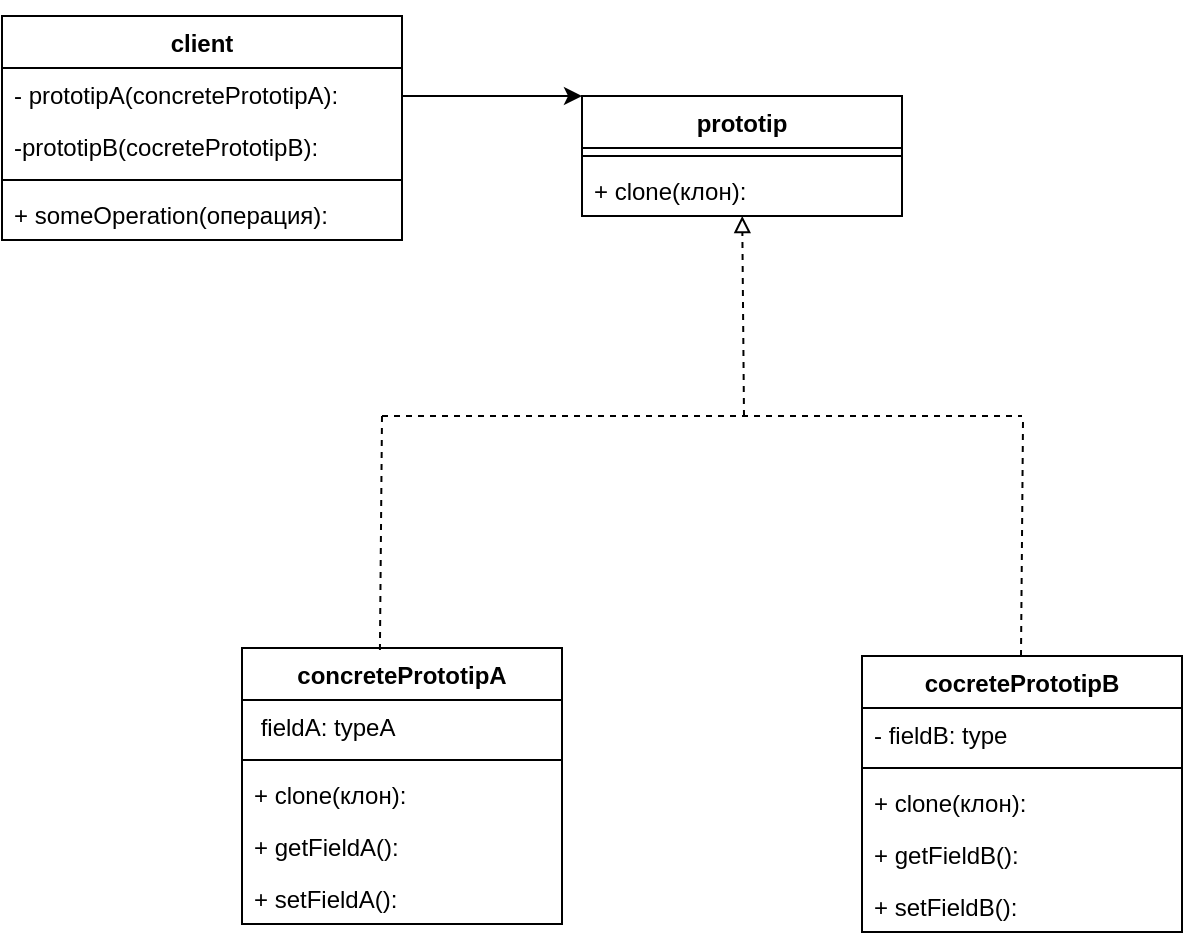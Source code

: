 <mxfile version="26.2.9">
  <diagram name="Страница — 1" id="0r7f8GaHTG85bw_CygiR">
    <mxGraphModel dx="1420" dy="794" grid="1" gridSize="10" guides="1" tooltips="1" connect="1" arrows="1" fold="1" page="1" pageScale="1" pageWidth="827" pageHeight="1169" math="0" shadow="0">
      <root>
        <mxCell id="0" />
        <mxCell id="1" parent="0" />
        <mxCell id="lSfo4M3xzaESeiaQ9F7--1" value="prototip" style="swimlane;fontStyle=1;align=center;verticalAlign=top;childLayout=stackLayout;horizontal=1;startSize=26;horizontalStack=0;resizeParent=1;resizeParentMax=0;resizeLast=0;collapsible=1;marginBottom=0;whiteSpace=wrap;html=1;" vertex="1" parent="1">
          <mxGeometry x="360" y="240" width="160" height="60" as="geometry" />
        </mxCell>
        <mxCell id="lSfo4M3xzaESeiaQ9F7--3" value="" style="line;strokeWidth=1;fillColor=none;align=left;verticalAlign=middle;spacingTop=-1;spacingLeft=3;spacingRight=3;rotatable=0;labelPosition=right;points=[];portConstraint=eastwest;strokeColor=inherit;" vertex="1" parent="lSfo4M3xzaESeiaQ9F7--1">
          <mxGeometry y="26" width="160" height="8" as="geometry" />
        </mxCell>
        <mxCell id="lSfo4M3xzaESeiaQ9F7--4" value="+ clone(клон):" style="text;strokeColor=none;fillColor=none;align=left;verticalAlign=top;spacingLeft=4;spacingRight=4;overflow=hidden;rotatable=0;points=[[0,0.5],[1,0.5]];portConstraint=eastwest;whiteSpace=wrap;html=1;" vertex="1" parent="lSfo4M3xzaESeiaQ9F7--1">
          <mxGeometry y="34" width="160" height="26" as="geometry" />
        </mxCell>
        <mxCell id="lSfo4M3xzaESeiaQ9F7--5" value="&lt;span style=&quot;text-align: left;&quot;&gt;concretePrototipA&lt;/span&gt;" style="swimlane;fontStyle=1;align=center;verticalAlign=top;childLayout=stackLayout;horizontal=1;startSize=26;horizontalStack=0;resizeParent=1;resizeParentMax=0;resizeLast=0;collapsible=1;marginBottom=0;whiteSpace=wrap;html=1;" vertex="1" parent="1">
          <mxGeometry x="190" y="516" width="160" height="138" as="geometry" />
        </mxCell>
        <mxCell id="lSfo4M3xzaESeiaQ9F7--6" value="&amp;nbsp;fieldA: typeA" style="text;strokeColor=none;fillColor=none;align=left;verticalAlign=top;spacingLeft=4;spacingRight=4;overflow=hidden;rotatable=0;points=[[0,0.5],[1,0.5]];portConstraint=eastwest;whiteSpace=wrap;html=1;" vertex="1" parent="lSfo4M3xzaESeiaQ9F7--5">
          <mxGeometry y="26" width="160" height="26" as="geometry" />
        </mxCell>
        <mxCell id="lSfo4M3xzaESeiaQ9F7--7" value="" style="line;strokeWidth=1;fillColor=none;align=left;verticalAlign=middle;spacingTop=-1;spacingLeft=3;spacingRight=3;rotatable=0;labelPosition=right;points=[];portConstraint=eastwest;strokeColor=inherit;" vertex="1" parent="lSfo4M3xzaESeiaQ9F7--5">
          <mxGeometry y="52" width="160" height="8" as="geometry" />
        </mxCell>
        <mxCell id="lSfo4M3xzaESeiaQ9F7--8" value="+ clone(клон):" style="text;strokeColor=none;fillColor=none;align=left;verticalAlign=top;spacingLeft=4;spacingRight=4;overflow=hidden;rotatable=0;points=[[0,0.5],[1,0.5]];portConstraint=eastwest;whiteSpace=wrap;html=1;" vertex="1" parent="lSfo4M3xzaESeiaQ9F7--5">
          <mxGeometry y="60" width="160" height="26" as="geometry" />
        </mxCell>
        <mxCell id="lSfo4M3xzaESeiaQ9F7--20" value="+ getFieldA():" style="text;strokeColor=none;fillColor=none;align=left;verticalAlign=top;spacingLeft=4;spacingRight=4;overflow=hidden;rotatable=0;points=[[0,0.5],[1,0.5]];portConstraint=eastwest;whiteSpace=wrap;html=1;" vertex="1" parent="lSfo4M3xzaESeiaQ9F7--5">
          <mxGeometry y="86" width="160" height="26" as="geometry" />
        </mxCell>
        <mxCell id="lSfo4M3xzaESeiaQ9F7--19" value="+ setFieldA():" style="text;strokeColor=none;fillColor=none;align=left;verticalAlign=top;spacingLeft=4;spacingRight=4;overflow=hidden;rotatable=0;points=[[0,0.5],[1,0.5]];portConstraint=eastwest;whiteSpace=wrap;html=1;" vertex="1" parent="lSfo4M3xzaESeiaQ9F7--5">
          <mxGeometry y="112" width="160" height="26" as="geometry" />
        </mxCell>
        <mxCell id="lSfo4M3xzaESeiaQ9F7--9" value="&lt;span style=&quot;text-align: left;&quot;&gt;cocretePrototipB&lt;/span&gt;" style="swimlane;fontStyle=1;align=center;verticalAlign=top;childLayout=stackLayout;horizontal=1;startSize=26;horizontalStack=0;resizeParent=1;resizeParentMax=0;resizeLast=0;collapsible=1;marginBottom=0;whiteSpace=wrap;html=1;" vertex="1" parent="1">
          <mxGeometry x="500" y="520" width="160" height="138" as="geometry" />
        </mxCell>
        <mxCell id="lSfo4M3xzaESeiaQ9F7--10" value="- fieldB: type" style="text;strokeColor=none;fillColor=none;align=left;verticalAlign=top;spacingLeft=4;spacingRight=4;overflow=hidden;rotatable=0;points=[[0,0.5],[1,0.5]];portConstraint=eastwest;whiteSpace=wrap;html=1;" vertex="1" parent="lSfo4M3xzaESeiaQ9F7--9">
          <mxGeometry y="26" width="160" height="26" as="geometry" />
        </mxCell>
        <mxCell id="lSfo4M3xzaESeiaQ9F7--11" value="" style="line;strokeWidth=1;fillColor=none;align=left;verticalAlign=middle;spacingTop=-1;spacingLeft=3;spacingRight=3;rotatable=0;labelPosition=right;points=[];portConstraint=eastwest;strokeColor=inherit;" vertex="1" parent="lSfo4M3xzaESeiaQ9F7--9">
          <mxGeometry y="52" width="160" height="8" as="geometry" />
        </mxCell>
        <mxCell id="lSfo4M3xzaESeiaQ9F7--12" value="+ clone(клон):" style="text;strokeColor=none;fillColor=none;align=left;verticalAlign=top;spacingLeft=4;spacingRight=4;overflow=hidden;rotatable=0;points=[[0,0.5],[1,0.5]];portConstraint=eastwest;whiteSpace=wrap;html=1;" vertex="1" parent="lSfo4M3xzaESeiaQ9F7--9">
          <mxGeometry y="60" width="160" height="26" as="geometry" />
        </mxCell>
        <mxCell id="lSfo4M3xzaESeiaQ9F7--22" value="+ getFieldB():" style="text;strokeColor=none;fillColor=none;align=left;verticalAlign=top;spacingLeft=4;spacingRight=4;overflow=hidden;rotatable=0;points=[[0,0.5],[1,0.5]];portConstraint=eastwest;whiteSpace=wrap;html=1;" vertex="1" parent="lSfo4M3xzaESeiaQ9F7--9">
          <mxGeometry y="86" width="160" height="26" as="geometry" />
        </mxCell>
        <mxCell id="lSfo4M3xzaESeiaQ9F7--21" value="+ setFieldB():" style="text;strokeColor=none;fillColor=none;align=left;verticalAlign=top;spacingLeft=4;spacingRight=4;overflow=hidden;rotatable=0;points=[[0,0.5],[1,0.5]];portConstraint=eastwest;whiteSpace=wrap;html=1;" vertex="1" parent="lSfo4M3xzaESeiaQ9F7--9">
          <mxGeometry y="112" width="160" height="26" as="geometry" />
        </mxCell>
        <mxCell id="lSfo4M3xzaESeiaQ9F7--13" value="client" style="swimlane;fontStyle=1;align=center;verticalAlign=top;childLayout=stackLayout;horizontal=1;startSize=26;horizontalStack=0;resizeParent=1;resizeParentMax=0;resizeLast=0;collapsible=1;marginBottom=0;whiteSpace=wrap;html=1;" vertex="1" parent="1">
          <mxGeometry x="70" y="200" width="200" height="112" as="geometry" />
        </mxCell>
        <mxCell id="lSfo4M3xzaESeiaQ9F7--14" value="- prototipA(concretePrototipA):" style="text;strokeColor=none;fillColor=none;align=left;verticalAlign=top;spacingLeft=4;spacingRight=4;overflow=hidden;rotatable=0;points=[[0,0.5],[1,0.5]];portConstraint=eastwest;whiteSpace=wrap;html=1;" vertex="1" parent="lSfo4M3xzaESeiaQ9F7--13">
          <mxGeometry y="26" width="200" height="26" as="geometry" />
        </mxCell>
        <mxCell id="lSfo4M3xzaESeiaQ9F7--18" value="-prototipB(cocretePrototipB):" style="text;strokeColor=none;fillColor=none;align=left;verticalAlign=top;spacingLeft=4;spacingRight=4;overflow=hidden;rotatable=0;points=[[0,0.5],[1,0.5]];portConstraint=eastwest;whiteSpace=wrap;html=1;" vertex="1" parent="lSfo4M3xzaESeiaQ9F7--13">
          <mxGeometry y="52" width="200" height="26" as="geometry" />
        </mxCell>
        <mxCell id="lSfo4M3xzaESeiaQ9F7--15" value="" style="line;strokeWidth=1;fillColor=none;align=left;verticalAlign=middle;spacingTop=-1;spacingLeft=3;spacingRight=3;rotatable=0;labelPosition=right;points=[];portConstraint=eastwest;strokeColor=inherit;" vertex="1" parent="lSfo4M3xzaESeiaQ9F7--13">
          <mxGeometry y="78" width="200" height="8" as="geometry" />
        </mxCell>
        <mxCell id="lSfo4M3xzaESeiaQ9F7--16" value="+ someOperation(операция):&amp;nbsp;" style="text;strokeColor=none;fillColor=none;align=left;verticalAlign=top;spacingLeft=4;spacingRight=4;overflow=hidden;rotatable=0;points=[[0,0.5],[1,0.5]];portConstraint=eastwest;whiteSpace=wrap;html=1;" vertex="1" parent="lSfo4M3xzaESeiaQ9F7--13">
          <mxGeometry y="86" width="200" height="26" as="geometry" />
        </mxCell>
        <mxCell id="lSfo4M3xzaESeiaQ9F7--23" value="" style="endArrow=none;dashed=1;html=1;rounded=0;exitX=0.431;exitY=0.007;exitDx=0;exitDy=0;exitPerimeter=0;" edge="1" parent="1" source="lSfo4M3xzaESeiaQ9F7--5">
          <mxGeometry width="50" height="50" relative="1" as="geometry">
            <mxPoint x="260" y="510" as="sourcePoint" />
            <mxPoint x="260" y="400" as="targetPoint" />
          </mxGeometry>
        </mxCell>
        <mxCell id="lSfo4M3xzaESeiaQ9F7--24" value="" style="endArrow=none;dashed=1;html=1;rounded=0;exitX=0.431;exitY=0.007;exitDx=0;exitDy=0;exitPerimeter=0;" edge="1" parent="1">
          <mxGeometry width="50" height="50" relative="1" as="geometry">
            <mxPoint x="579.5" y="520" as="sourcePoint" />
            <mxPoint x="580.5" y="403" as="targetPoint" />
          </mxGeometry>
        </mxCell>
        <mxCell id="lSfo4M3xzaESeiaQ9F7--25" value="" style="endArrow=none;dashed=1;html=1;rounded=0;flowAnimation=0;" edge="1" parent="1">
          <mxGeometry width="50" height="50" relative="1" as="geometry">
            <mxPoint x="260" y="400" as="sourcePoint" />
            <mxPoint x="580" y="400" as="targetPoint" />
          </mxGeometry>
        </mxCell>
        <mxCell id="lSfo4M3xzaESeiaQ9F7--26" value="" style="endArrow=block;dashed=1;html=1;rounded=0;startArrow=none;startFill=0;endFill=0;flowAnimation=0;shadow=0;" edge="1" parent="1" target="lSfo4M3xzaESeiaQ9F7--4">
          <mxGeometry width="50" height="50" relative="1" as="geometry">
            <mxPoint x="441" y="400" as="sourcePoint" />
            <mxPoint x="440.5" y="326" as="targetPoint" />
          </mxGeometry>
        </mxCell>
        <mxCell id="lSfo4M3xzaESeiaQ9F7--27" style="edgeStyle=orthogonalEdgeStyle;rounded=0;orthogonalLoop=1;jettySize=auto;html=1;entryX=0;entryY=0;entryDx=0;entryDy=0;exitX=1;exitY=0;exitDx=0;exitDy=0;" edge="1" parent="1" source="lSfo4M3xzaESeiaQ9F7--13" target="lSfo4M3xzaESeiaQ9F7--1">
          <mxGeometry relative="1" as="geometry">
            <Array as="points">
              <mxPoint x="270" y="240" />
            </Array>
          </mxGeometry>
        </mxCell>
      </root>
    </mxGraphModel>
  </diagram>
</mxfile>
